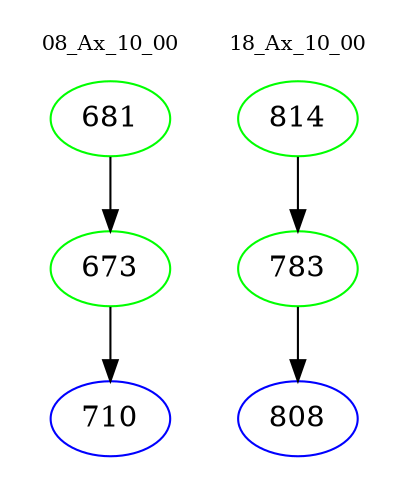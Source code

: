 digraph{
subgraph cluster_0 {
color = white
label = "08_Ax_10_00";
fontsize=10;
T0_681 [label="681", color="green"]
T0_681 -> T0_673 [color="black"]
T0_673 [label="673", color="green"]
T0_673 -> T0_710 [color="black"]
T0_710 [label="710", color="blue"]
}
subgraph cluster_1 {
color = white
label = "18_Ax_10_00";
fontsize=10;
T1_814 [label="814", color="green"]
T1_814 -> T1_783 [color="black"]
T1_783 [label="783", color="green"]
T1_783 -> T1_808 [color="black"]
T1_808 [label="808", color="blue"]
}
}
